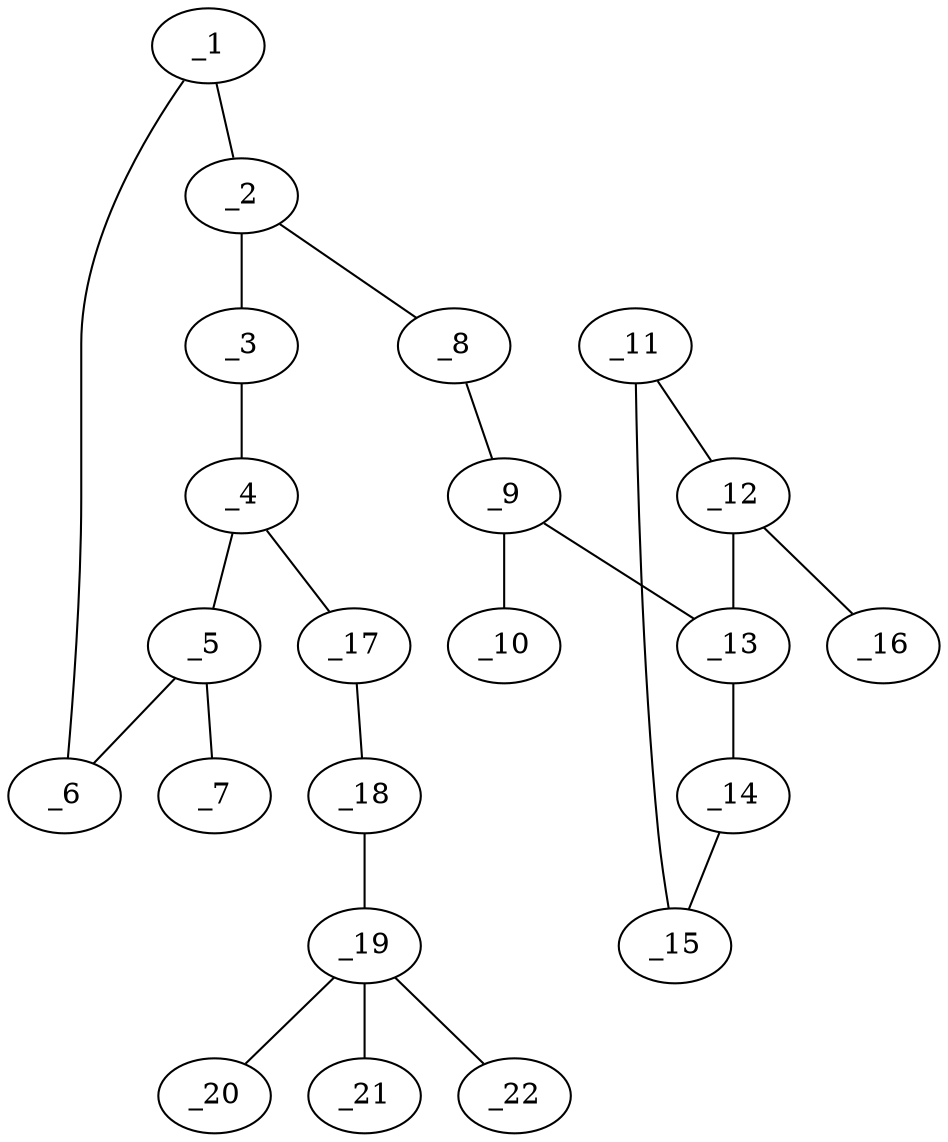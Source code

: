 graph molid645124 {
	_1	 [charge=0,
		chem=1,
		symbol="C  ",
		x="3.732",
		y="-1.3988"];
	_2	 [charge=0,
		chem=1,
		symbol="C  ",
		x="4.5981",
		y="-0.8988"];
	_1 -- _2	 [valence=1];
	_6	 [charge=0,
		chem=1,
		symbol="C  ",
		x="2.866",
		y="-0.8988"];
	_1 -- _6	 [valence=2];
	_3	 [charge=0,
		chem=1,
		symbol="C  ",
		x="4.5981",
		y="0.1012"];
	_2 -- _3	 [valence=2];
	_8	 [charge=0,
		chem=4,
		symbol="N  ",
		x="5.4641",
		y="-1.3988"];
	_2 -- _8	 [valence=1];
	_4	 [charge=0,
		chem=1,
		symbol="C  ",
		x="3.7321",
		y="0.6012"];
	_3 -- _4	 [valence=1];
	_5	 [charge=0,
		chem=1,
		symbol="C  ",
		x="2.866",
		y="0.1012"];
	_4 -- _5	 [valence=2];
	_17	 [charge=0,
		chem=1,
		symbol="C  ",
		x="3.7321",
		y="1.6012"];
	_4 -- _17	 [valence=1];
	_5 -- _6	 [valence=1];
	_7	 [charge=0,
		chem=7,
		symbol="Cl ",
		x=2,
		y="0.6012"];
	_5 -- _7	 [valence=1];
	_9	 [charge=0,
		chem=1,
		symbol="C  ",
		x="5.4641",
		y="-2.3988"];
	_8 -- _9	 [valence=1];
	_10	 [charge=0,
		chem=5,
		symbol="S  ",
		x="4.5981",
		y="-2.8988"];
	_9 -- _10	 [valence=2];
	_13	 [charge=0,
		chem=1,
		symbol="C  ",
		x="6.3301",
		y="-2.8988"];
	_9 -- _13	 [valence=1];
	_11	 [charge=0,
		chem=2,
		symbol="O  ",
		x="7.9128",
		y="-3.2352"];
	_12	 [charge=0,
		chem=1,
		symbol="C  ",
		x="7.2437",
		y="-2.4921"];
	_11 -- _12	 [valence=1];
	_15	 [charge=0,
		chem=1,
		symbol="C  ",
		x="7.4128",
		y="-4.1012"];
	_11 -- _15	 [valence=1];
	_12 -- _13	 [valence=2];
	_16	 [charge=0,
		chem=1,
		symbol="C  ",
		x="7.4516",
		y="-1.5139"];
	_12 -- _16	 [valence=1];
	_14	 [charge=0,
		chem=1,
		symbol="C  ",
		x="6.4346",
		y="-3.8933"];
	_13 -- _14	 [valence=1];
	_14 -- _15	 [valence=2];
	_18	 [charge=0,
		chem=2,
		symbol="O  ",
		x="4.5981",
		y="2.1012"];
	_17 -- _18	 [valence=1];
	_19	 [charge=0,
		chem=1,
		symbol="C  ",
		x="4.5981",
		y="3.1012"];
	_18 -- _19	 [valence=1];
	_20	 [charge=0,
		chem=1,
		symbol="C  ",
		x="4.5981",
		y="4.1012"];
	_19 -- _20	 [valence=1];
	_21	 [charge=0,
		chem=1,
		symbol="C  ",
		x="3.5981",
		y="3.1012"];
	_19 -- _21	 [valence=1];
	_22	 [charge=0,
		chem=1,
		symbol="C  ",
		x="5.5981",
		y="3.1012"];
	_19 -- _22	 [valence=1];
}
